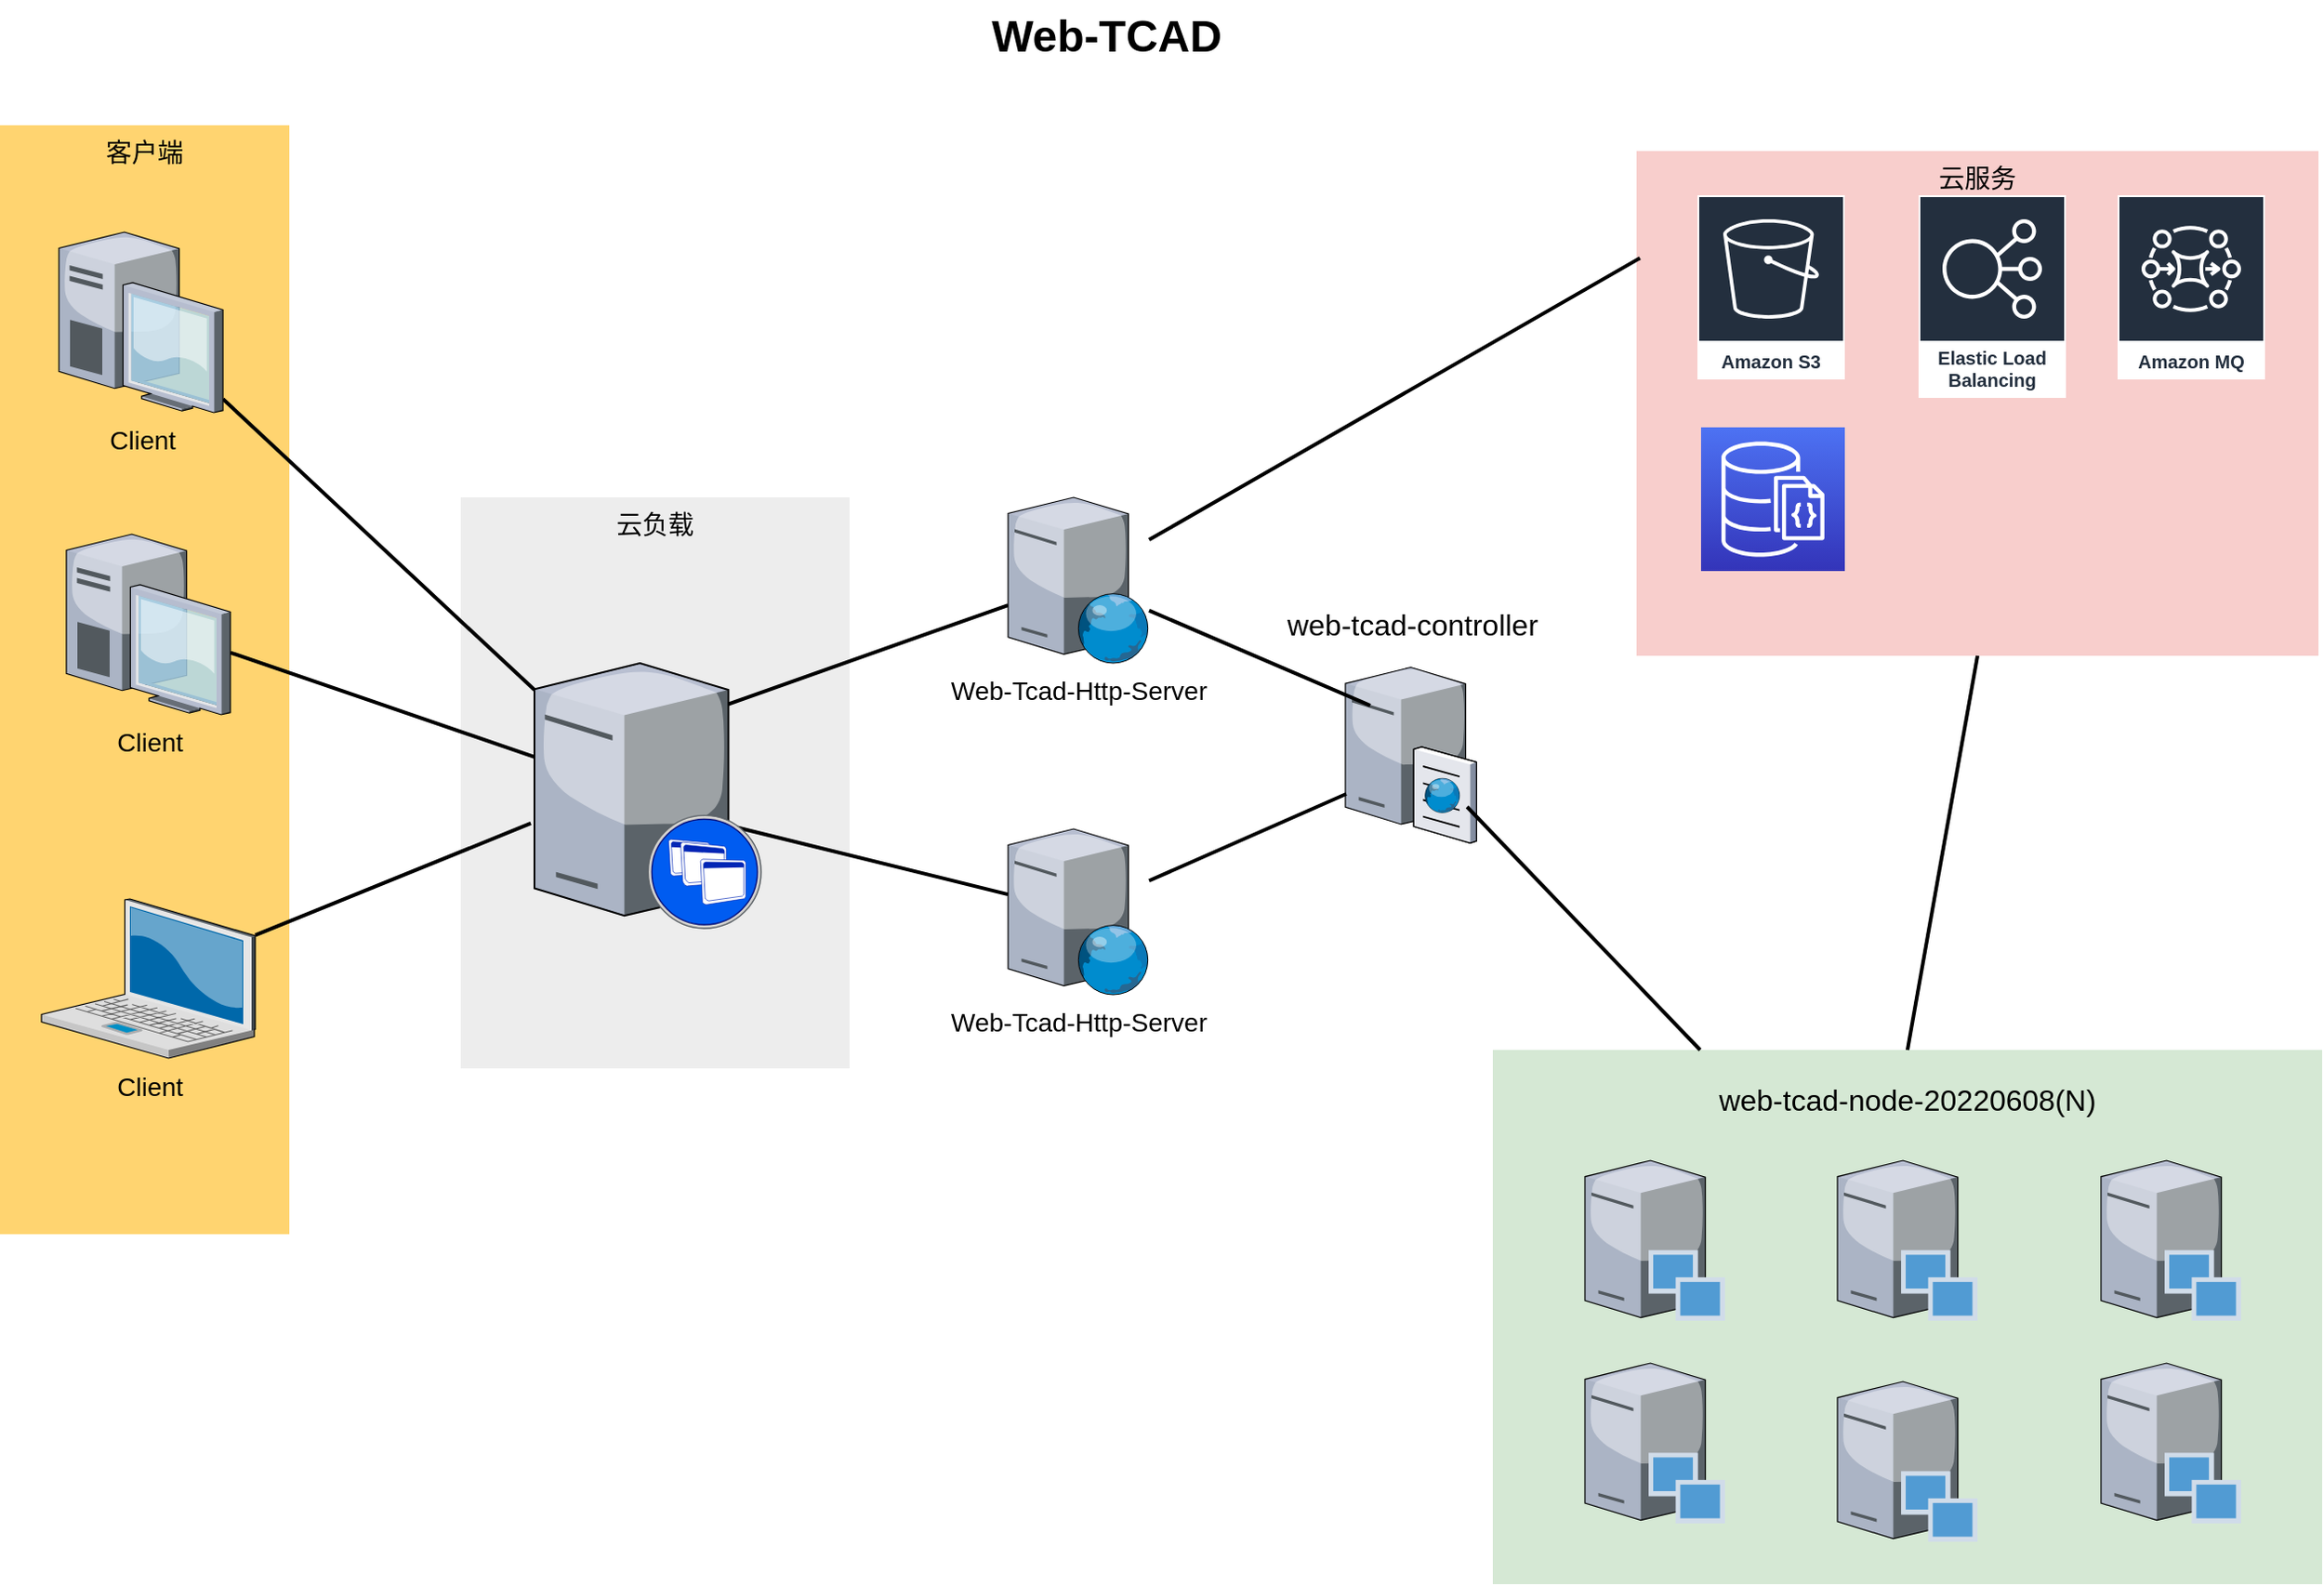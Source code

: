<mxfile version="19.0.3" type="github">
  <diagram name="Page-1" id="e3a06f82-3646-2815-327d-82caf3d4e204">
    <mxGraphModel dx="1317" dy="805" grid="1" gridSize="10" guides="1" tooltips="1" connect="1" arrows="1" fold="1" page="1" pageScale="1.5" pageWidth="1169" pageHeight="826" background="none" math="0" shadow="0">
      <root>
        <mxCell id="0" style=";html=1;" />
        <mxCell id="1" style=";html=1;" parent="0" />
        <mxCell id="6a7d8f32e03d9370-61" value="云服务" style="whiteSpace=wrap;html=1;fillColor=#f8cecc;fontSize=14;strokeColor=none;verticalAlign=top;" parent="1" vertex="1">
          <mxGeometry x="1218" y="112" width="370" height="274" as="geometry" />
        </mxCell>
        <mxCell id="6a7d8f32e03d9370-60" value="&lt;p style=&quot;margin-bottom: 0.25cm; direction: ltr; line-height: 15.333px; text-align: justify; background: transparent; font-size: 10pt;&quot; align=&quot;left&quot; class=&quot;cjk&quot;&gt;&lt;font face=&quot;Liberation Sans, sans-serif&quot;&gt;&lt;font style=&quot;font-size: 12pt;&quot;&gt;&lt;span lang=&quot;en-US&quot;&gt;web-tcad-node-20220608(N)&lt;/span&gt;&lt;/font&gt;&lt;/font&gt;&lt;/p&gt;" style="whiteSpace=wrap;html=1;fillColor=#d5e8d4;fontSize=14;strokeColor=none;verticalAlign=top;" parent="1" vertex="1">
          <mxGeometry x="1140" y="600" width="450" height="290" as="geometry" />
        </mxCell>
        <mxCell id="6a7d8f32e03d9370-59" value="云负载" style="whiteSpace=wrap;html=1;fillColor=#EDEDED;fontSize=14;strokeColor=none;verticalAlign=top;" parent="1" vertex="1">
          <mxGeometry x="580" y="300" width="211" height="310" as="geometry" />
        </mxCell>
        <mxCell id="6a7d8f32e03d9370-57" value="客户端" style="whiteSpace=wrap;html=1;fillColor=#FFD470;gradientColor=none;fontSize=14;strokeColor=none;verticalAlign=top;" parent="1" vertex="1">
          <mxGeometry x="330" y="98" width="157" height="602" as="geometry" />
        </mxCell>
        <mxCell id="6a7d8f32e03d9370-35" style="edgeStyle=none;rounded=0;html=1;startSize=10;endSize=10;jettySize=auto;orthogonalLoop=1;fontSize=14;endArrow=none;endFill=0;strokeWidth=2;entryX=-0.016;entryY=0.604;entryDx=0;entryDy=0;entryPerimeter=0;" parent="1" source="6a7d8f32e03d9370-2" target="6a7d8f32e03d9370-12" edge="1">
          <mxGeometry relative="1" as="geometry">
            <mxPoint x="637" y="693.32" as="targetPoint" />
          </mxGeometry>
        </mxCell>
        <mxCell id="6a7d8f32e03d9370-2" value="Client" style="verticalLabelPosition=bottom;aspect=fixed;html=1;verticalAlign=top;strokeColor=none;shape=mxgraph.citrix.laptop_2;fillColor=#66B2FF;gradientColor=#0066CC;fontSize=14;" parent="1" vertex="1">
          <mxGeometry x="352.5" y="518" width="116" height="86.5" as="geometry" />
        </mxCell>
        <mxCell id="6a7d8f32e03d9370-33" style="edgeStyle=none;rounded=0;html=1;startSize=10;endSize=10;jettySize=auto;orthogonalLoop=1;fontSize=14;endArrow=none;endFill=0;strokeWidth=2;" parent="1" source="6a7d8f32e03d9370-4" target="6a7d8f32e03d9370-12" edge="1">
          <mxGeometry relative="1" as="geometry">
            <mxPoint x="637" y="365.147" as="targetPoint" />
          </mxGeometry>
        </mxCell>
        <mxCell id="6a7d8f32e03d9370-4" value="Client" style="verticalLabelPosition=bottom;aspect=fixed;html=1;verticalAlign=top;strokeColor=none;shape=mxgraph.citrix.desktop;fillColor=#66B2FF;gradientColor=#0066CC;fontSize=14;" parent="1" vertex="1">
          <mxGeometry x="366.0" y="320.0" width="89" height="98" as="geometry" />
        </mxCell>
        <mxCell id="6a7d8f32e03d9370-32" style="edgeStyle=none;rounded=0;html=1;startSize=10;endSize=10;jettySize=auto;orthogonalLoop=1;fontSize=14;endArrow=none;endFill=0;strokeWidth=2;" parent="1" source="6a7d8f32e03d9370-5" target="6a7d8f32e03d9370-12" edge="1">
          <mxGeometry relative="1" as="geometry" />
        </mxCell>
        <mxCell id="6a7d8f32e03d9370-5" value="Client" style="verticalLabelPosition=bottom;aspect=fixed;html=1;verticalAlign=top;strokeColor=none;shape=mxgraph.citrix.desktop;fillColor=#66B2FF;gradientColor=#0066CC;fontSize=14;" parent="1" vertex="1">
          <mxGeometry x="362.0" y="156.0" width="89" height="98" as="geometry" />
        </mxCell>
        <mxCell id="6a7d8f32e03d9370-40" style="edgeStyle=none;rounded=0;html=1;startSize=10;endSize=10;jettySize=auto;orthogonalLoop=1;fontSize=14;endArrow=none;endFill=0;strokeWidth=2;exitX=0.821;exitY=0.604;exitDx=0;exitDy=0;exitPerimeter=0;" parent="1" source="6a7d8f32e03d9370-12" target="cKQ1mjBvp5bsEjXT1nAD-6" edge="1">
          <mxGeometry relative="1" as="geometry">
            <mxPoint x="713" y="694.126" as="sourcePoint" />
            <mxPoint x="767.08" y="582" as="targetPoint" />
          </mxGeometry>
        </mxCell>
        <mxCell id="6a7d8f32e03d9370-41" style="edgeStyle=none;rounded=0;html=1;startSize=10;endSize=10;jettySize=auto;orthogonalLoop=1;fontSize=14;endArrow=none;endFill=0;strokeWidth=2;exitX=0.838;exitY=0.16;exitDx=0;exitDy=0;exitPerimeter=0;" parent="1" source="6a7d8f32e03d9370-12" target="cKQ1mjBvp5bsEjXT1nAD-5" edge="1">
          <mxGeometry relative="1" as="geometry">
            <mxPoint x="713" y="529.126" as="sourcePoint" />
            <mxPoint x="780.544" y="272" as="targetPoint" />
          </mxGeometry>
        </mxCell>
        <mxCell id="6a7d8f32e03d9370-12" value="" style="verticalLabelPosition=bottom;aspect=fixed;html=1;verticalAlign=top;strokeColor=none;shape=mxgraph.citrix.xenapp_server;fillColor=#66B2FF;gradientColor=#0066CC;fontSize=14;" parent="1" vertex="1">
          <mxGeometry x="620" y="390" width="122.97" height="144" as="geometry" />
        </mxCell>
        <mxCell id="6a7d8f32e03d9370-15" value="&lt;span style=&quot;display: flex;&quot;&gt;&lt;span style=&quot;overflow: hidden; text-overflow: ellipsis;&quot; class=&quot;&quot;&gt;&lt;p style=&quot;margin-bottom: 0.25cm; direction: ltr; line-height: 15.333px; text-align: justify; background: transparent; font-size: 10pt;&quot; align=&quot;left&quot; class=&quot;cjk&quot;&gt;&lt;font face=&quot;Liberation Sans, sans-serif&quot;&gt;&lt;font style=&quot;font-size: 12pt;&quot;&gt;&lt;span lang=&quot;en-US&quot;&gt;web-tcad-controller&lt;/span&gt;&lt;/font&gt;&lt;/font&gt;&lt;/p&gt;&lt;/span&gt;&lt;/span&gt;" style="verticalLabelPosition=top;aspect=fixed;html=1;verticalAlign=bottom;strokeColor=none;shape=mxgraph.citrix.cache_server;fillColor=#66B2FF;gradientColor=#0066CC;fontSize=14;labelPosition=center;align=center;" parent="1" vertex="1">
          <mxGeometry x="1060" y="390" width="71" height="97.5" as="geometry" />
        </mxCell>
        <mxCell id="6a7d8f32e03d9370-62" value="Web-TCAD" style="text;strokeColor=none;fillColor=none;html=1;fontSize=24;fontStyle=1;verticalAlign=middle;align=center;" parent="1" vertex="1">
          <mxGeometry x="499" y="30" width="861" height="40" as="geometry" />
        </mxCell>
        <mxCell id="cKQ1mjBvp5bsEjXT1nAD-5" value="&lt;span style=&quot;font-size: 14px;&quot;&gt;Web-Tcad-Http-Server&lt;/span&gt;" style="verticalLabelPosition=bottom;sketch=0;aspect=fixed;html=1;verticalAlign=top;strokeColor=none;align=center;outlineConnect=0;shape=mxgraph.citrix.web_server;" vertex="1" parent="1">
          <mxGeometry x="877" y="300" width="76.5" height="90" as="geometry" />
        </mxCell>
        <mxCell id="cKQ1mjBvp5bsEjXT1nAD-6" value="&lt;span style=&quot;font-size: 14px;&quot;&gt;Web-Tcad-Http-Server&lt;/span&gt;" style="verticalLabelPosition=bottom;sketch=0;aspect=fixed;html=1;verticalAlign=top;strokeColor=none;align=center;outlineConnect=0;shape=mxgraph.citrix.web_server;" vertex="1" parent="1">
          <mxGeometry x="877" y="480" width="76.5" height="90" as="geometry" />
        </mxCell>
        <mxCell id="cKQ1mjBvp5bsEjXT1nAD-10" style="edgeStyle=none;rounded=0;html=1;startSize=10;endSize=10;jettySize=auto;orthogonalLoop=1;fontSize=14;endArrow=none;endFill=0;strokeWidth=2;entryX=0.19;entryY=0.236;entryDx=0;entryDy=0;entryPerimeter=0;" edge="1" parent="1" source="cKQ1mjBvp5bsEjXT1nAD-5" target="6a7d8f32e03d9370-15">
          <mxGeometry relative="1" as="geometry">
            <mxPoint x="1013.5" y="254.002" as="sourcePoint" />
            <mxPoint x="1104.5" y="275.819" as="targetPoint" />
          </mxGeometry>
        </mxCell>
        <mxCell id="cKQ1mjBvp5bsEjXT1nAD-11" style="edgeStyle=none;rounded=0;html=1;startSize=10;endSize=10;jettySize=auto;orthogonalLoop=1;fontSize=14;endArrow=none;endFill=0;strokeWidth=2;entryX=0.007;entryY=0.728;entryDx=0;entryDy=0;entryPerimeter=0;" edge="1" parent="1" source="cKQ1mjBvp5bsEjXT1nAD-6" target="6a7d8f32e03d9370-15">
          <mxGeometry relative="1" as="geometry">
            <mxPoint x="1040" y="559.999" as="sourcePoint" />
            <mxPoint x="1143.5" y="608.106" as="targetPoint" />
          </mxGeometry>
        </mxCell>
        <mxCell id="cKQ1mjBvp5bsEjXT1nAD-15" value="" style="verticalLabelPosition=bottom;sketch=0;aspect=fixed;html=1;verticalAlign=top;strokeColor=none;align=center;outlineConnect=0;shape=mxgraph.citrix.provisioning_server;" vertex="1" parent="1">
          <mxGeometry x="1190" y="660" width="76" height="87" as="geometry" />
        </mxCell>
        <mxCell id="cKQ1mjBvp5bsEjXT1nAD-16" value="" style="verticalLabelPosition=bottom;sketch=0;aspect=fixed;html=1;verticalAlign=top;strokeColor=none;align=center;outlineConnect=0;shape=mxgraph.citrix.provisioning_server;" vertex="1" parent="1">
          <mxGeometry x="1327" y="660" width="76" height="87" as="geometry" />
        </mxCell>
        <mxCell id="cKQ1mjBvp5bsEjXT1nAD-17" value="" style="verticalLabelPosition=bottom;sketch=0;aspect=fixed;html=1;verticalAlign=top;strokeColor=none;align=center;outlineConnect=0;shape=mxgraph.citrix.provisioning_server;" vertex="1" parent="1">
          <mxGeometry x="1470" y="660" width="76" height="87" as="geometry" />
        </mxCell>
        <mxCell id="cKQ1mjBvp5bsEjXT1nAD-18" value="" style="verticalLabelPosition=bottom;sketch=0;aspect=fixed;html=1;verticalAlign=top;strokeColor=none;align=center;outlineConnect=0;shape=mxgraph.citrix.provisioning_server;" vertex="1" parent="1">
          <mxGeometry x="1190" y="770" width="76" height="87" as="geometry" />
        </mxCell>
        <mxCell id="cKQ1mjBvp5bsEjXT1nAD-19" value="" style="verticalLabelPosition=bottom;sketch=0;aspect=fixed;html=1;verticalAlign=top;strokeColor=none;align=center;outlineConnect=0;shape=mxgraph.citrix.provisioning_server;" vertex="1" parent="1">
          <mxGeometry x="1327" y="780" width="76" height="87" as="geometry" />
        </mxCell>
        <mxCell id="cKQ1mjBvp5bsEjXT1nAD-21" value="" style="verticalLabelPosition=bottom;sketch=0;aspect=fixed;html=1;verticalAlign=top;strokeColor=none;align=center;outlineConnect=0;shape=mxgraph.citrix.provisioning_server;" vertex="1" parent="1">
          <mxGeometry x="1470" y="770" width="76" height="87" as="geometry" />
        </mxCell>
        <mxCell id="cKQ1mjBvp5bsEjXT1nAD-22" style="edgeStyle=none;rounded=0;html=1;startSize=10;endSize=10;jettySize=auto;orthogonalLoop=1;fontSize=14;endArrow=none;endFill=0;strokeWidth=2;entryX=0.93;entryY=0.8;entryDx=0;entryDy=0;entryPerimeter=0;exitX=0.25;exitY=0;exitDx=0;exitDy=0;" edge="1" parent="1" source="6a7d8f32e03d9370-60" target="6a7d8f32e03d9370-15">
          <mxGeometry relative="1" as="geometry">
            <mxPoint x="1070" y="577.161" as="sourcePoint" />
            <mxPoint x="1176.997" y="530" as="targetPoint" />
          </mxGeometry>
        </mxCell>
        <mxCell id="cKQ1mjBvp5bsEjXT1nAD-24" value="Amazon S3" style="sketch=0;outlineConnect=0;fontColor=#232F3E;gradientColor=none;strokeColor=#ffffff;fillColor=#232F3E;dashed=0;verticalLabelPosition=middle;verticalAlign=bottom;align=center;html=1;whiteSpace=wrap;fontSize=10;fontStyle=1;spacing=3;shape=mxgraph.aws4.productIcon;prIcon=mxgraph.aws4.s3;" vertex="1" parent="1">
          <mxGeometry x="1251" y="136" width="80" height="100" as="geometry" />
        </mxCell>
        <mxCell id="cKQ1mjBvp5bsEjXT1nAD-25" value="Amazon MQ" style="sketch=0;outlineConnect=0;fontColor=#232F3E;gradientColor=none;strokeColor=#ffffff;fillColor=#232F3E;dashed=0;verticalLabelPosition=middle;verticalAlign=bottom;align=center;html=1;whiteSpace=wrap;fontSize=10;fontStyle=1;spacing=3;shape=mxgraph.aws4.productIcon;prIcon=mxgraph.aws4.mq;" vertex="1" parent="1">
          <mxGeometry x="1479" y="136" width="80" height="100" as="geometry" />
        </mxCell>
        <mxCell id="cKQ1mjBvp5bsEjXT1nAD-26" value="" style="sketch=0;points=[[0,0,0],[0.25,0,0],[0.5,0,0],[0.75,0,0],[1,0,0],[0,1,0],[0.25,1,0],[0.5,1,0],[0.75,1,0],[1,1,0],[0,0.25,0],[0,0.5,0],[0,0.75,0],[1,0.25,0],[1,0.5,0],[1,0.75,0]];outlineConnect=0;fontColor=#232F3E;gradientColor=#4D72F3;gradientDirection=north;fillColor=#3334B9;strokeColor=#ffffff;dashed=0;verticalLabelPosition=bottom;verticalAlign=top;align=center;html=1;fontSize=12;fontStyle=0;aspect=fixed;shape=mxgraph.aws4.resourceIcon;resIcon=mxgraph.aws4.documentdb_with_mongodb_compatibility;" vertex="1" parent="1">
          <mxGeometry x="1253" y="262" width="78" height="78" as="geometry" />
        </mxCell>
        <mxCell id="cKQ1mjBvp5bsEjXT1nAD-27" value="Elastic Load Balancing" style="sketch=0;outlineConnect=0;fontColor=#232F3E;gradientColor=none;strokeColor=#ffffff;fillColor=#232F3E;dashed=0;verticalLabelPosition=middle;verticalAlign=bottom;align=center;html=1;whiteSpace=wrap;fontSize=10;fontStyle=1;spacing=3;shape=mxgraph.aws4.productIcon;prIcon=mxgraph.aws4.elastic_load_balancing;" vertex="1" parent="1">
          <mxGeometry x="1371" y="136" width="80" height="110" as="geometry" />
        </mxCell>
        <mxCell id="cKQ1mjBvp5bsEjXT1nAD-28" style="edgeStyle=none;rounded=0;html=1;startSize=10;endSize=10;jettySize=auto;orthogonalLoop=1;fontSize=14;endArrow=none;endFill=0;strokeWidth=2;entryX=0.005;entryY=0.212;entryDx=0;entryDy=0;entryPerimeter=0;" edge="1" parent="1" source="cKQ1mjBvp5bsEjXT1nAD-5" target="6a7d8f32e03d9370-61">
          <mxGeometry relative="1" as="geometry">
            <mxPoint x="1106.47" y="282" as="sourcePoint" />
            <mxPoint x="980.0" y="150" as="targetPoint" />
          </mxGeometry>
        </mxCell>
        <mxCell id="cKQ1mjBvp5bsEjXT1nAD-29" style="edgeStyle=none;rounded=0;html=1;startSize=10;endSize=10;jettySize=auto;orthogonalLoop=1;fontSize=14;endArrow=none;endFill=0;strokeWidth=2;entryX=0.5;entryY=1;entryDx=0;entryDy=0;exitX=0.5;exitY=0;exitDx=0;exitDy=0;" edge="1" parent="1" source="6a7d8f32e03d9370-60" target="6a7d8f32e03d9370-61">
          <mxGeometry relative="1" as="geometry">
            <mxPoint x="1497.47" y="562" as="sourcePoint" />
            <mxPoint x="1371.0" y="430" as="targetPoint" />
          </mxGeometry>
        </mxCell>
      </root>
    </mxGraphModel>
  </diagram>
</mxfile>
